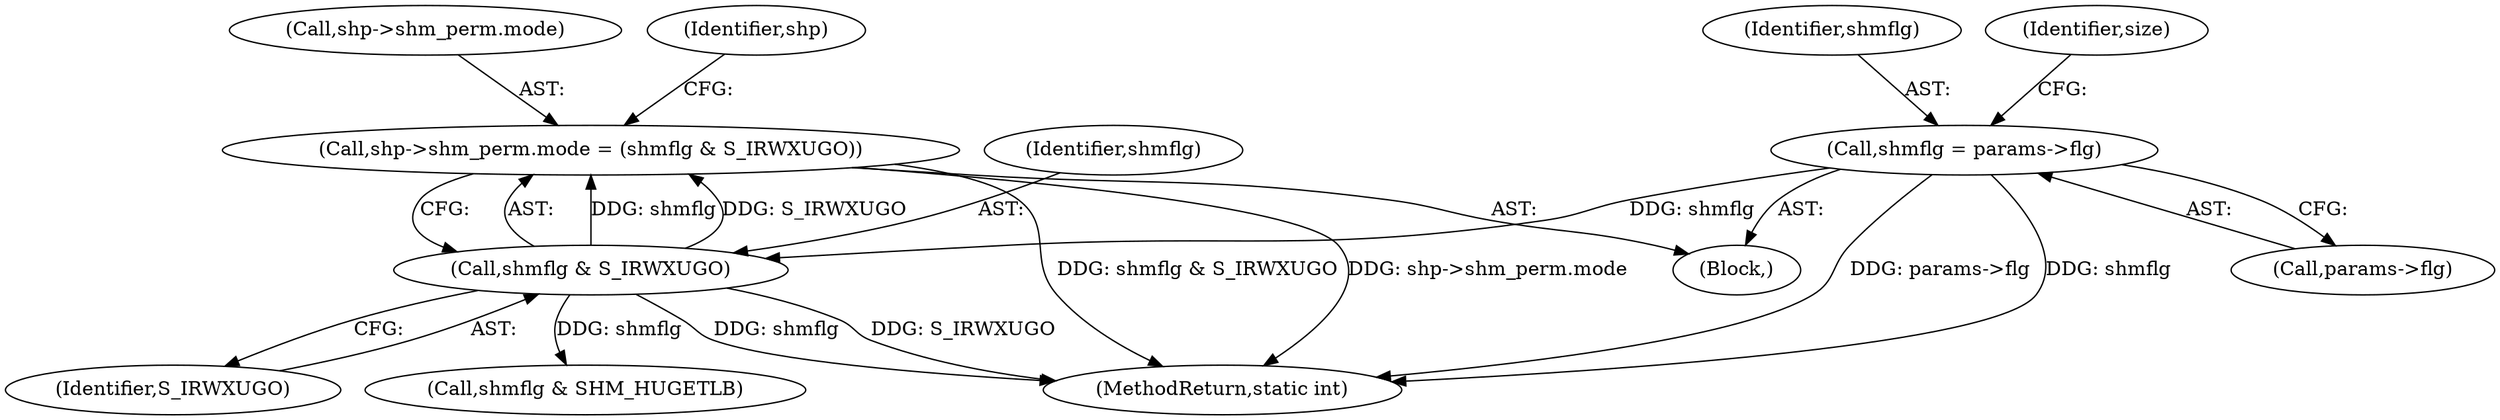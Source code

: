 digraph "0_linux_b9a532277938798b53178d5a66af6e2915cb27cf_0@pointer" {
"1000210" [label="(Call,shp->shm_perm.mode = (shmflg & S_IRWXUGO))"];
"1000216" [label="(Call,shmflg & S_IRWXUGO)"];
"1000114" [label="(Call,shmflg = params->flg)"];
"1000218" [label="(Identifier,S_IRWXUGO)"];
"1000106" [label="(Block,)"];
"1000115" [label="(Identifier,shmflg)"];
"1000217" [label="(Identifier,shmflg)"];
"1000114" [label="(Call,shmflg = params->flg)"];
"1000211" [label="(Call,shp->shm_perm.mode)"];
"1000456" [label="(MethodReturn,static int)"];
"1000248" [label="(Call,shmflg & SHM_HUGETLB)"];
"1000121" [label="(Identifier,size)"];
"1000116" [label="(Call,params->flg)"];
"1000221" [label="(Identifier,shp)"];
"1000210" [label="(Call,shp->shm_perm.mode = (shmflg & S_IRWXUGO))"];
"1000216" [label="(Call,shmflg & S_IRWXUGO)"];
"1000210" -> "1000106"  [label="AST: "];
"1000210" -> "1000216"  [label="CFG: "];
"1000211" -> "1000210"  [label="AST: "];
"1000216" -> "1000210"  [label="AST: "];
"1000221" -> "1000210"  [label="CFG: "];
"1000210" -> "1000456"  [label="DDG: shmflg & S_IRWXUGO"];
"1000210" -> "1000456"  [label="DDG: shp->shm_perm.mode"];
"1000216" -> "1000210"  [label="DDG: shmflg"];
"1000216" -> "1000210"  [label="DDG: S_IRWXUGO"];
"1000216" -> "1000218"  [label="CFG: "];
"1000217" -> "1000216"  [label="AST: "];
"1000218" -> "1000216"  [label="AST: "];
"1000216" -> "1000456"  [label="DDG: shmflg"];
"1000216" -> "1000456"  [label="DDG: S_IRWXUGO"];
"1000114" -> "1000216"  [label="DDG: shmflg"];
"1000216" -> "1000248"  [label="DDG: shmflg"];
"1000114" -> "1000106"  [label="AST: "];
"1000114" -> "1000116"  [label="CFG: "];
"1000115" -> "1000114"  [label="AST: "];
"1000116" -> "1000114"  [label="AST: "];
"1000121" -> "1000114"  [label="CFG: "];
"1000114" -> "1000456"  [label="DDG: shmflg"];
"1000114" -> "1000456"  [label="DDG: params->flg"];
}
